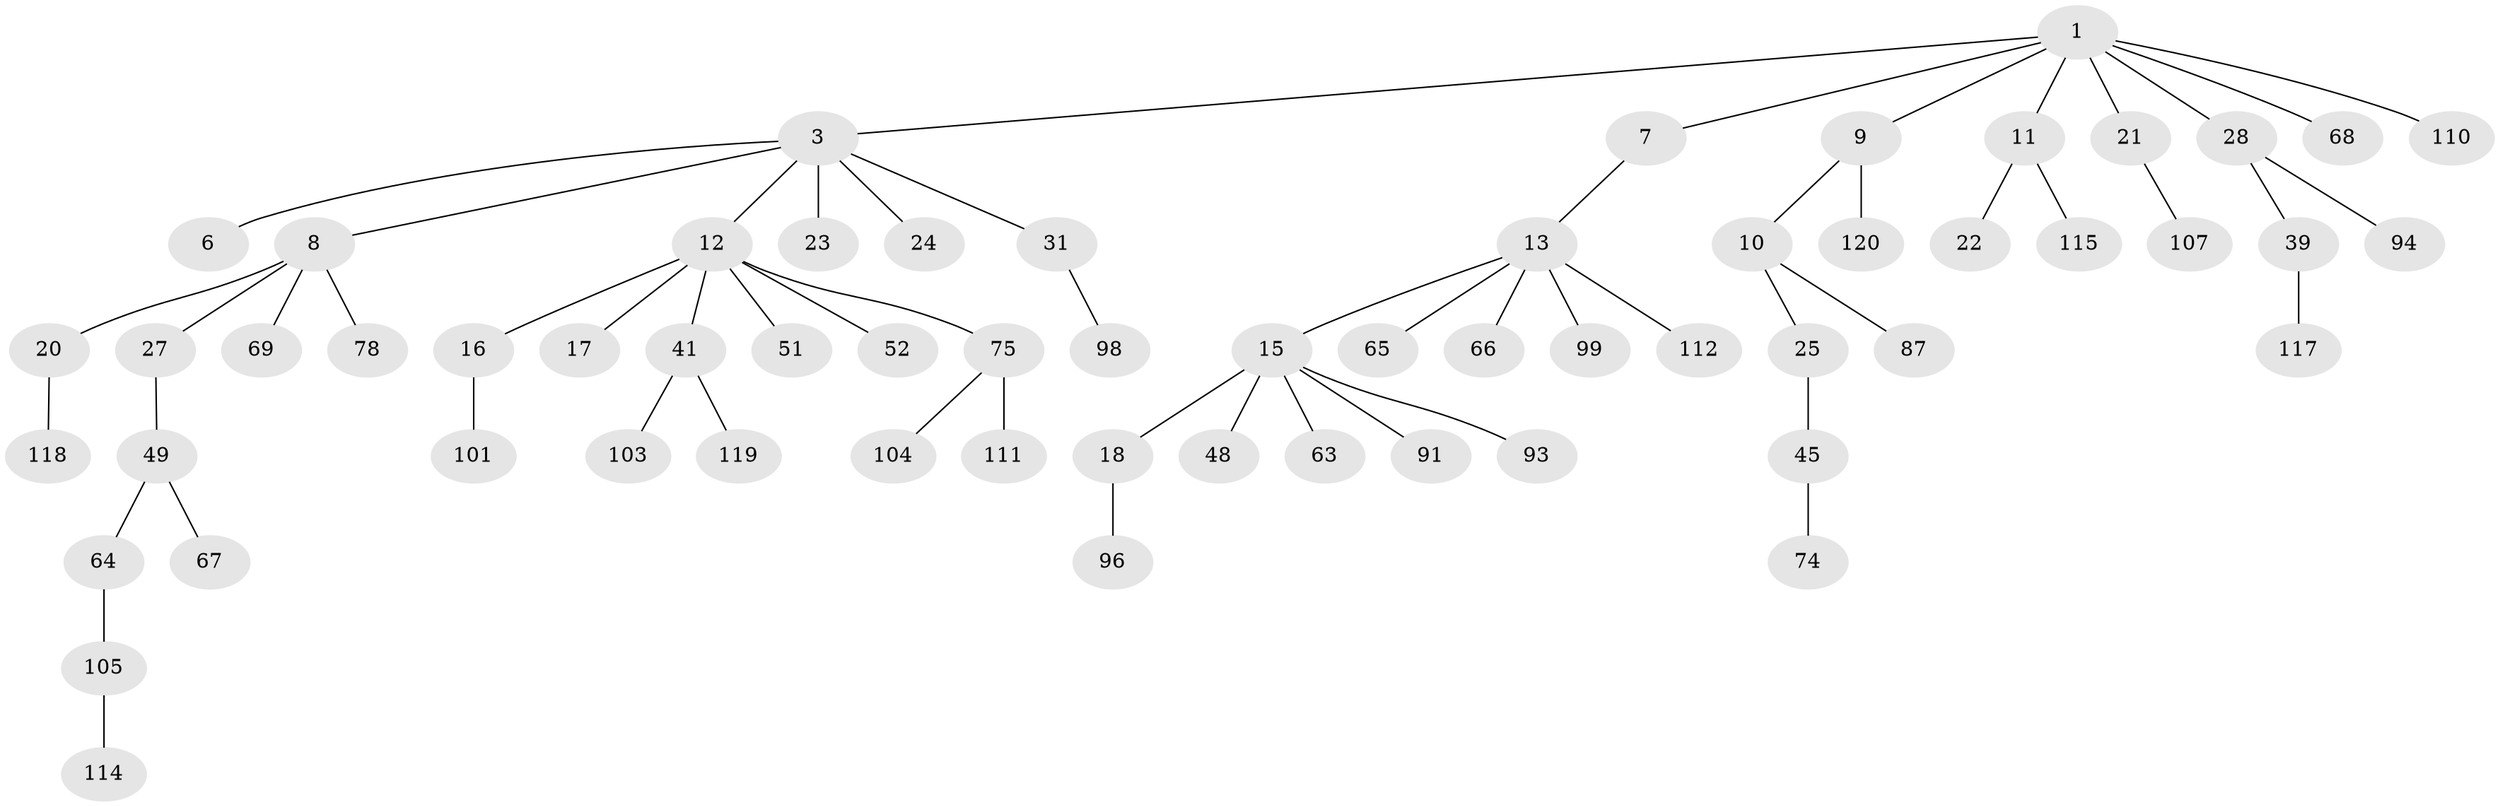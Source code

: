 // original degree distribution, {4: 0.07377049180327869, 5: 0.040983606557377046, 6: 0.01639344262295082, 3: 0.10655737704918032, 2: 0.20491803278688525, 7: 0.01639344262295082, 1: 0.5409836065573771}
// Generated by graph-tools (version 1.1) at 2025/15/03/09/25 04:15:27]
// undirected, 61 vertices, 60 edges
graph export_dot {
graph [start="1"]
  node [color=gray90,style=filled];
  1 [super="+2+5"];
  3 [super="+4+43+37"];
  6 [super="+100"];
  7 [super="+116+40"];
  8;
  9 [super="+79+30"];
  10 [super="+84+70"];
  11;
  12 [super="+46+102"];
  13 [super="+14+60+59+19+36"];
  15 [super="+77+54+32"];
  16 [super="+62+26"];
  17;
  18 [super="+29"];
  20 [super="+53+71+33"];
  21 [super="+42+55"];
  22;
  23 [super="+109+88"];
  24 [super="+38+113"];
  25;
  27 [super="+35+73"];
  28 [super="+34+95"];
  31 [super="+86"];
  39 [super="+47"];
  41 [super="+58"];
  45;
  48 [super="+57"];
  49;
  51;
  52;
  63;
  64;
  65;
  66;
  67;
  68;
  69;
  74;
  75 [super="+89"];
  78;
  87 [super="+121"];
  91;
  93 [super="+108"];
  94;
  96;
  98;
  99;
  101 [super="+106"];
  103;
  104;
  105;
  107;
  110;
  111;
  112;
  114;
  115;
  117;
  118;
  119;
  120;
  1 -- 9;
  1 -- 110;
  1 -- 3;
  1 -- 21;
  1 -- 7;
  1 -- 28;
  1 -- 11;
  1 -- 68;
  3 -- 12;
  3 -- 31;
  3 -- 6;
  3 -- 23;
  3 -- 8;
  3 -- 24;
  7 -- 13;
  8 -- 20;
  8 -- 27;
  8 -- 69;
  8 -- 78;
  9 -- 10;
  9 -- 120;
  10 -- 25;
  10 -- 87;
  11 -- 22;
  11 -- 115;
  12 -- 16;
  12 -- 17;
  12 -- 41;
  12 -- 51;
  12 -- 75;
  12 -- 52;
  13 -- 65;
  13 -- 66;
  13 -- 99;
  13 -- 15;
  13 -- 112;
  15 -- 18;
  15 -- 48;
  15 -- 93;
  15 -- 91;
  15 -- 63;
  16 -- 101;
  18 -- 96;
  20 -- 118;
  21 -- 107;
  25 -- 45;
  27 -- 49;
  28 -- 94;
  28 -- 39;
  31 -- 98;
  39 -- 117;
  41 -- 103;
  41 -- 119;
  45 -- 74;
  49 -- 64;
  49 -- 67;
  64 -- 105;
  75 -- 104;
  75 -- 111;
  105 -- 114;
}
